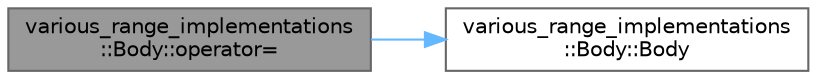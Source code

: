 digraph "various_range_implementations::Body::operator="
{
 // LATEX_PDF_SIZE
  bgcolor="transparent";
  edge [fontname=Helvetica,fontsize=10,labelfontname=Helvetica,labelfontsize=10];
  node [fontname=Helvetica,fontsize=10,shape=box,height=0.2,width=0.4];
  rankdir="LR";
  Node1 [id="Node000001",label="various_range_implementations\l::Body::operator=",height=0.2,width=0.4,color="gray40", fillcolor="grey60", style="filled", fontcolor="black",tooltip=" "];
  Node1 -> Node2 [id="edge1_Node000001_Node000002",color="steelblue1",style="solid",tooltip=" "];
  Node2 [id="Node000002",label="various_range_implementations\l::Body::Body",height=0.2,width=0.4,color="grey40", fillcolor="white", style="filled",URL="$classvarious__range__implementations_1_1_body.html#a20451311f8f59f393a3dd2f42f23dc69",tooltip=" "];
}
